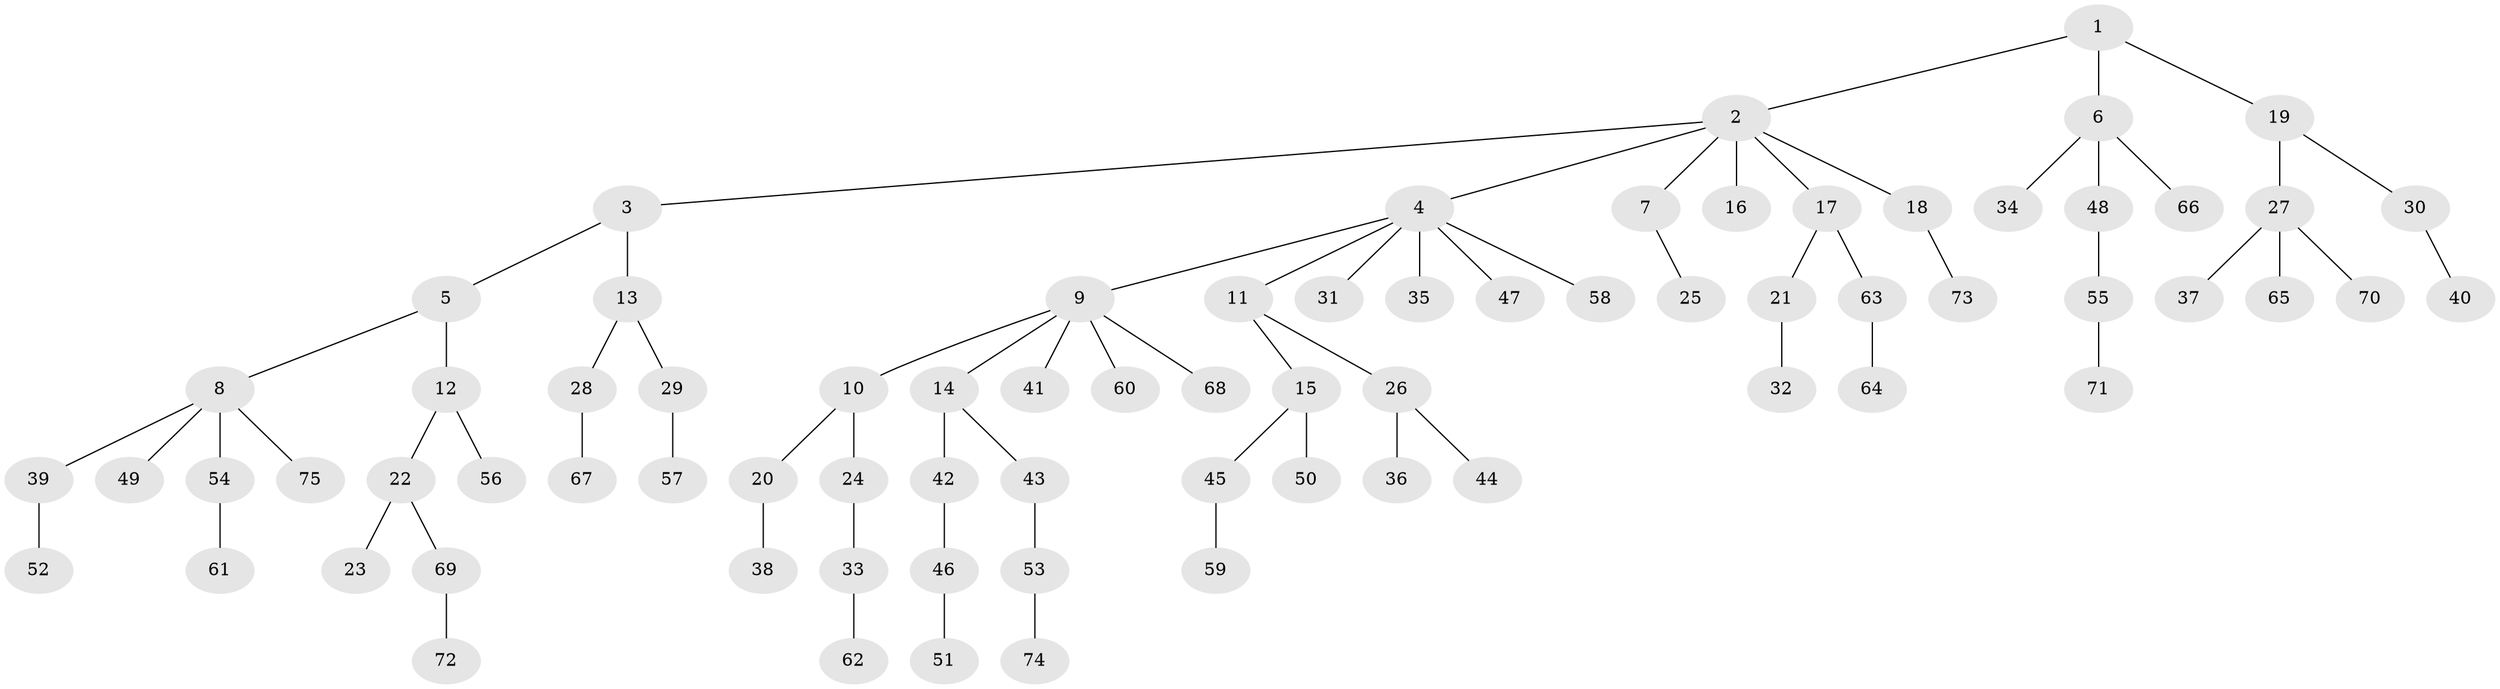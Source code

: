 // coarse degree distribution, {2: 0.2222222222222222, 5: 0.06666666666666667, 1: 0.6444444444444445, 3: 0.044444444444444446, 18: 0.022222222222222223}
// Generated by graph-tools (version 1.1) at 2025/56/03/04/25 21:56:32]
// undirected, 75 vertices, 74 edges
graph export_dot {
graph [start="1"]
  node [color=gray90,style=filled];
  1;
  2;
  3;
  4;
  5;
  6;
  7;
  8;
  9;
  10;
  11;
  12;
  13;
  14;
  15;
  16;
  17;
  18;
  19;
  20;
  21;
  22;
  23;
  24;
  25;
  26;
  27;
  28;
  29;
  30;
  31;
  32;
  33;
  34;
  35;
  36;
  37;
  38;
  39;
  40;
  41;
  42;
  43;
  44;
  45;
  46;
  47;
  48;
  49;
  50;
  51;
  52;
  53;
  54;
  55;
  56;
  57;
  58;
  59;
  60;
  61;
  62;
  63;
  64;
  65;
  66;
  67;
  68;
  69;
  70;
  71;
  72;
  73;
  74;
  75;
  1 -- 2;
  1 -- 6;
  1 -- 19;
  2 -- 3;
  2 -- 4;
  2 -- 7;
  2 -- 16;
  2 -- 17;
  2 -- 18;
  3 -- 5;
  3 -- 13;
  4 -- 9;
  4 -- 11;
  4 -- 31;
  4 -- 35;
  4 -- 47;
  4 -- 58;
  5 -- 8;
  5 -- 12;
  6 -- 34;
  6 -- 48;
  6 -- 66;
  7 -- 25;
  8 -- 39;
  8 -- 49;
  8 -- 54;
  8 -- 75;
  9 -- 10;
  9 -- 14;
  9 -- 41;
  9 -- 60;
  9 -- 68;
  10 -- 20;
  10 -- 24;
  11 -- 15;
  11 -- 26;
  12 -- 22;
  12 -- 56;
  13 -- 28;
  13 -- 29;
  14 -- 42;
  14 -- 43;
  15 -- 45;
  15 -- 50;
  17 -- 21;
  17 -- 63;
  18 -- 73;
  19 -- 27;
  19 -- 30;
  20 -- 38;
  21 -- 32;
  22 -- 23;
  22 -- 69;
  24 -- 33;
  26 -- 36;
  26 -- 44;
  27 -- 37;
  27 -- 65;
  27 -- 70;
  28 -- 67;
  29 -- 57;
  30 -- 40;
  33 -- 62;
  39 -- 52;
  42 -- 46;
  43 -- 53;
  45 -- 59;
  46 -- 51;
  48 -- 55;
  53 -- 74;
  54 -- 61;
  55 -- 71;
  63 -- 64;
  69 -- 72;
}
